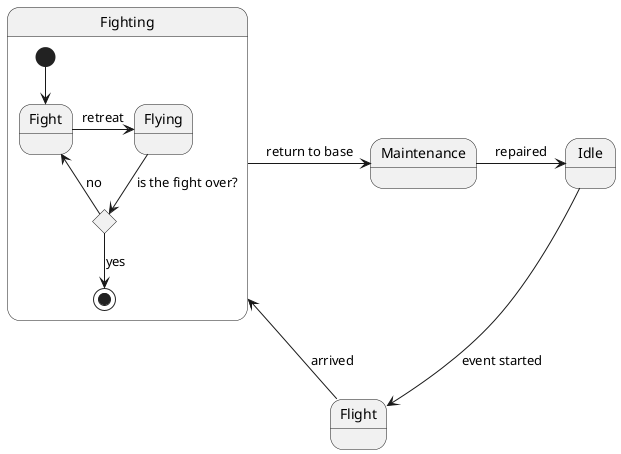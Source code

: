 @startuml
'https://plantuml.com/state-diagram

state Idle

Idle --> Flight : event started

state Flight

Flight --> Fighting : arrived

state Maintenance

state Fighting {
    state Flying
    state Fight
    state c <<choice>> : is it a fight or a flight?
    
    [*] --> Fight
    Fight -> Flying : retreat
    Flying --> c : is the fight over?
    c --> Fight : no
    c --> [*] : yes
}

Fighting -> Maintenance : return to base


Maintenance -> Idle : repaired



@enduml